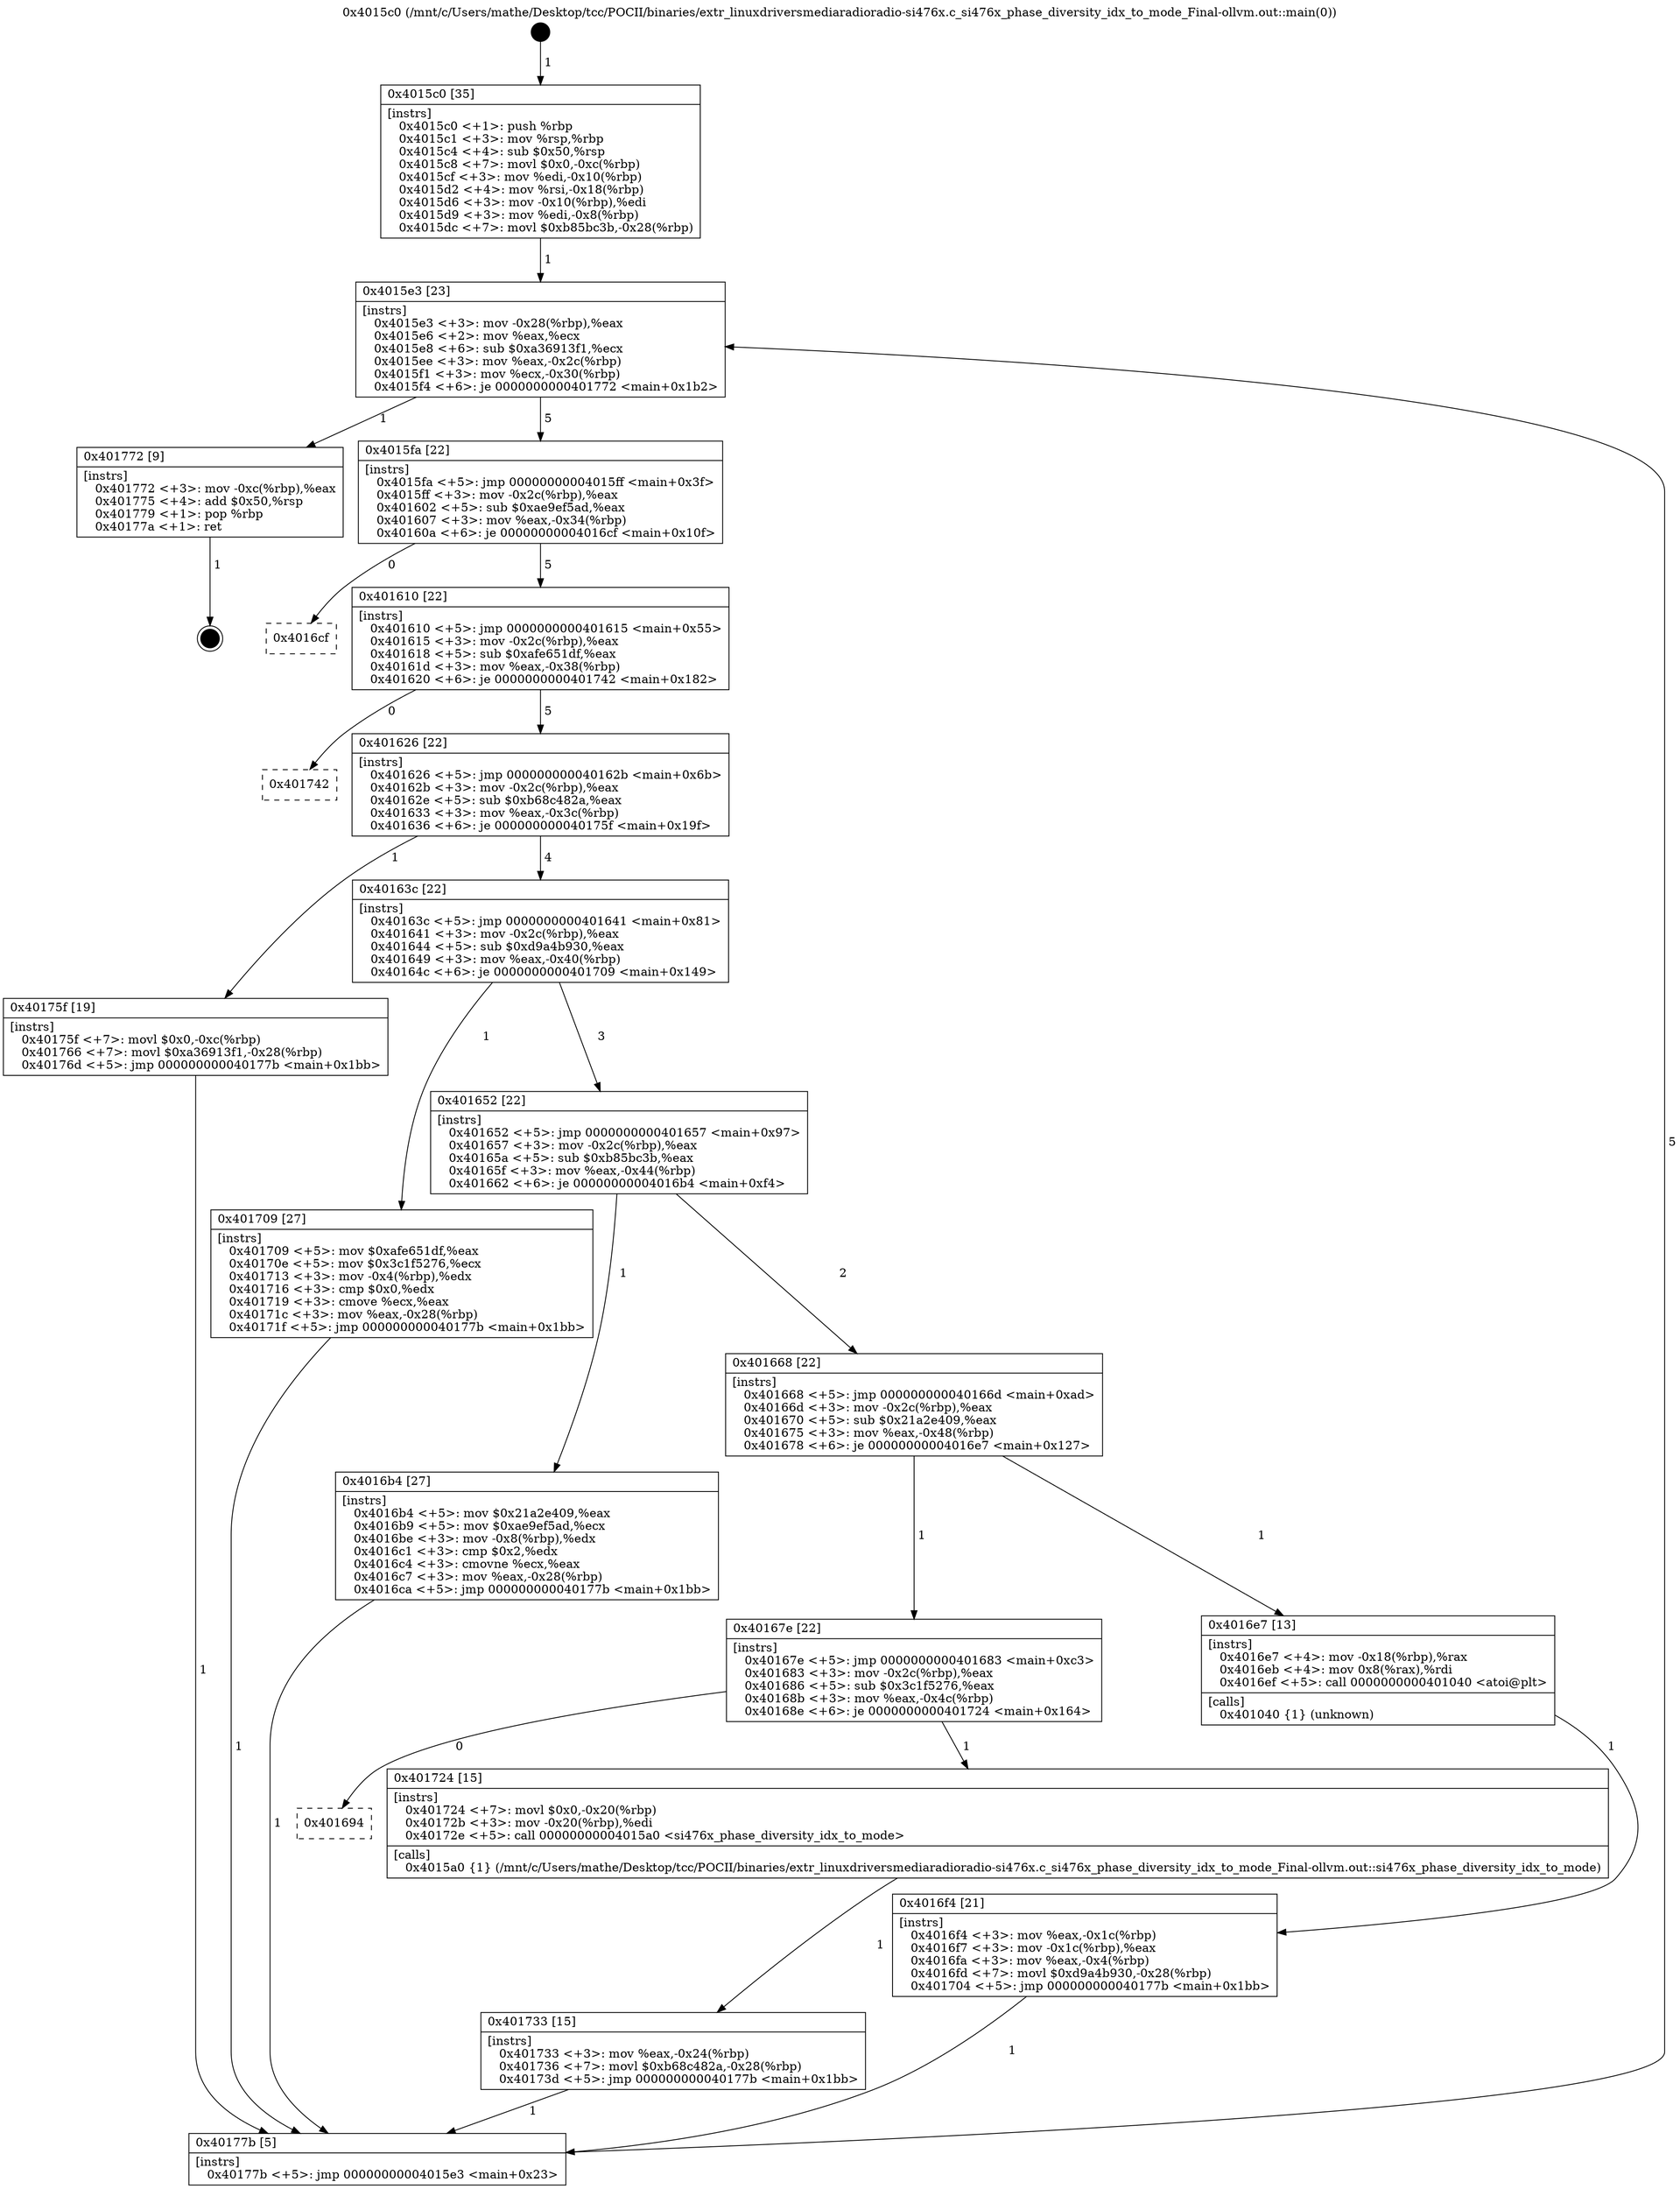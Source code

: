 digraph "0x4015c0" {
  label = "0x4015c0 (/mnt/c/Users/mathe/Desktop/tcc/POCII/binaries/extr_linuxdriversmediaradioradio-si476x.c_si476x_phase_diversity_idx_to_mode_Final-ollvm.out::main(0))"
  labelloc = "t"
  node[shape=record]

  Entry [label="",width=0.3,height=0.3,shape=circle,fillcolor=black,style=filled]
  "0x4015e3" [label="{
     0x4015e3 [23]\l
     | [instrs]\l
     &nbsp;&nbsp;0x4015e3 \<+3\>: mov -0x28(%rbp),%eax\l
     &nbsp;&nbsp;0x4015e6 \<+2\>: mov %eax,%ecx\l
     &nbsp;&nbsp;0x4015e8 \<+6\>: sub $0xa36913f1,%ecx\l
     &nbsp;&nbsp;0x4015ee \<+3\>: mov %eax,-0x2c(%rbp)\l
     &nbsp;&nbsp;0x4015f1 \<+3\>: mov %ecx,-0x30(%rbp)\l
     &nbsp;&nbsp;0x4015f4 \<+6\>: je 0000000000401772 \<main+0x1b2\>\l
  }"]
  "0x401772" [label="{
     0x401772 [9]\l
     | [instrs]\l
     &nbsp;&nbsp;0x401772 \<+3\>: mov -0xc(%rbp),%eax\l
     &nbsp;&nbsp;0x401775 \<+4\>: add $0x50,%rsp\l
     &nbsp;&nbsp;0x401779 \<+1\>: pop %rbp\l
     &nbsp;&nbsp;0x40177a \<+1\>: ret\l
  }"]
  "0x4015fa" [label="{
     0x4015fa [22]\l
     | [instrs]\l
     &nbsp;&nbsp;0x4015fa \<+5\>: jmp 00000000004015ff \<main+0x3f\>\l
     &nbsp;&nbsp;0x4015ff \<+3\>: mov -0x2c(%rbp),%eax\l
     &nbsp;&nbsp;0x401602 \<+5\>: sub $0xae9ef5ad,%eax\l
     &nbsp;&nbsp;0x401607 \<+3\>: mov %eax,-0x34(%rbp)\l
     &nbsp;&nbsp;0x40160a \<+6\>: je 00000000004016cf \<main+0x10f\>\l
  }"]
  Exit [label="",width=0.3,height=0.3,shape=circle,fillcolor=black,style=filled,peripheries=2]
  "0x4016cf" [label="{
     0x4016cf\l
  }", style=dashed]
  "0x401610" [label="{
     0x401610 [22]\l
     | [instrs]\l
     &nbsp;&nbsp;0x401610 \<+5\>: jmp 0000000000401615 \<main+0x55\>\l
     &nbsp;&nbsp;0x401615 \<+3\>: mov -0x2c(%rbp),%eax\l
     &nbsp;&nbsp;0x401618 \<+5\>: sub $0xafe651df,%eax\l
     &nbsp;&nbsp;0x40161d \<+3\>: mov %eax,-0x38(%rbp)\l
     &nbsp;&nbsp;0x401620 \<+6\>: je 0000000000401742 \<main+0x182\>\l
  }"]
  "0x401733" [label="{
     0x401733 [15]\l
     | [instrs]\l
     &nbsp;&nbsp;0x401733 \<+3\>: mov %eax,-0x24(%rbp)\l
     &nbsp;&nbsp;0x401736 \<+7\>: movl $0xb68c482a,-0x28(%rbp)\l
     &nbsp;&nbsp;0x40173d \<+5\>: jmp 000000000040177b \<main+0x1bb\>\l
  }"]
  "0x401742" [label="{
     0x401742\l
  }", style=dashed]
  "0x401626" [label="{
     0x401626 [22]\l
     | [instrs]\l
     &nbsp;&nbsp;0x401626 \<+5\>: jmp 000000000040162b \<main+0x6b\>\l
     &nbsp;&nbsp;0x40162b \<+3\>: mov -0x2c(%rbp),%eax\l
     &nbsp;&nbsp;0x40162e \<+5\>: sub $0xb68c482a,%eax\l
     &nbsp;&nbsp;0x401633 \<+3\>: mov %eax,-0x3c(%rbp)\l
     &nbsp;&nbsp;0x401636 \<+6\>: je 000000000040175f \<main+0x19f\>\l
  }"]
  "0x401694" [label="{
     0x401694\l
  }", style=dashed]
  "0x40175f" [label="{
     0x40175f [19]\l
     | [instrs]\l
     &nbsp;&nbsp;0x40175f \<+7\>: movl $0x0,-0xc(%rbp)\l
     &nbsp;&nbsp;0x401766 \<+7\>: movl $0xa36913f1,-0x28(%rbp)\l
     &nbsp;&nbsp;0x40176d \<+5\>: jmp 000000000040177b \<main+0x1bb\>\l
  }"]
  "0x40163c" [label="{
     0x40163c [22]\l
     | [instrs]\l
     &nbsp;&nbsp;0x40163c \<+5\>: jmp 0000000000401641 \<main+0x81\>\l
     &nbsp;&nbsp;0x401641 \<+3\>: mov -0x2c(%rbp),%eax\l
     &nbsp;&nbsp;0x401644 \<+5\>: sub $0xd9a4b930,%eax\l
     &nbsp;&nbsp;0x401649 \<+3\>: mov %eax,-0x40(%rbp)\l
     &nbsp;&nbsp;0x40164c \<+6\>: je 0000000000401709 \<main+0x149\>\l
  }"]
  "0x401724" [label="{
     0x401724 [15]\l
     | [instrs]\l
     &nbsp;&nbsp;0x401724 \<+7\>: movl $0x0,-0x20(%rbp)\l
     &nbsp;&nbsp;0x40172b \<+3\>: mov -0x20(%rbp),%edi\l
     &nbsp;&nbsp;0x40172e \<+5\>: call 00000000004015a0 \<si476x_phase_diversity_idx_to_mode\>\l
     | [calls]\l
     &nbsp;&nbsp;0x4015a0 \{1\} (/mnt/c/Users/mathe/Desktop/tcc/POCII/binaries/extr_linuxdriversmediaradioradio-si476x.c_si476x_phase_diversity_idx_to_mode_Final-ollvm.out::si476x_phase_diversity_idx_to_mode)\l
  }"]
  "0x401709" [label="{
     0x401709 [27]\l
     | [instrs]\l
     &nbsp;&nbsp;0x401709 \<+5\>: mov $0xafe651df,%eax\l
     &nbsp;&nbsp;0x40170e \<+5\>: mov $0x3c1f5276,%ecx\l
     &nbsp;&nbsp;0x401713 \<+3\>: mov -0x4(%rbp),%edx\l
     &nbsp;&nbsp;0x401716 \<+3\>: cmp $0x0,%edx\l
     &nbsp;&nbsp;0x401719 \<+3\>: cmove %ecx,%eax\l
     &nbsp;&nbsp;0x40171c \<+3\>: mov %eax,-0x28(%rbp)\l
     &nbsp;&nbsp;0x40171f \<+5\>: jmp 000000000040177b \<main+0x1bb\>\l
  }"]
  "0x401652" [label="{
     0x401652 [22]\l
     | [instrs]\l
     &nbsp;&nbsp;0x401652 \<+5\>: jmp 0000000000401657 \<main+0x97\>\l
     &nbsp;&nbsp;0x401657 \<+3\>: mov -0x2c(%rbp),%eax\l
     &nbsp;&nbsp;0x40165a \<+5\>: sub $0xb85bc3b,%eax\l
     &nbsp;&nbsp;0x40165f \<+3\>: mov %eax,-0x44(%rbp)\l
     &nbsp;&nbsp;0x401662 \<+6\>: je 00000000004016b4 \<main+0xf4\>\l
  }"]
  "0x4016f4" [label="{
     0x4016f4 [21]\l
     | [instrs]\l
     &nbsp;&nbsp;0x4016f4 \<+3\>: mov %eax,-0x1c(%rbp)\l
     &nbsp;&nbsp;0x4016f7 \<+3\>: mov -0x1c(%rbp),%eax\l
     &nbsp;&nbsp;0x4016fa \<+3\>: mov %eax,-0x4(%rbp)\l
     &nbsp;&nbsp;0x4016fd \<+7\>: movl $0xd9a4b930,-0x28(%rbp)\l
     &nbsp;&nbsp;0x401704 \<+5\>: jmp 000000000040177b \<main+0x1bb\>\l
  }"]
  "0x4016b4" [label="{
     0x4016b4 [27]\l
     | [instrs]\l
     &nbsp;&nbsp;0x4016b4 \<+5\>: mov $0x21a2e409,%eax\l
     &nbsp;&nbsp;0x4016b9 \<+5\>: mov $0xae9ef5ad,%ecx\l
     &nbsp;&nbsp;0x4016be \<+3\>: mov -0x8(%rbp),%edx\l
     &nbsp;&nbsp;0x4016c1 \<+3\>: cmp $0x2,%edx\l
     &nbsp;&nbsp;0x4016c4 \<+3\>: cmovne %ecx,%eax\l
     &nbsp;&nbsp;0x4016c7 \<+3\>: mov %eax,-0x28(%rbp)\l
     &nbsp;&nbsp;0x4016ca \<+5\>: jmp 000000000040177b \<main+0x1bb\>\l
  }"]
  "0x401668" [label="{
     0x401668 [22]\l
     | [instrs]\l
     &nbsp;&nbsp;0x401668 \<+5\>: jmp 000000000040166d \<main+0xad\>\l
     &nbsp;&nbsp;0x40166d \<+3\>: mov -0x2c(%rbp),%eax\l
     &nbsp;&nbsp;0x401670 \<+5\>: sub $0x21a2e409,%eax\l
     &nbsp;&nbsp;0x401675 \<+3\>: mov %eax,-0x48(%rbp)\l
     &nbsp;&nbsp;0x401678 \<+6\>: je 00000000004016e7 \<main+0x127\>\l
  }"]
  "0x40177b" [label="{
     0x40177b [5]\l
     | [instrs]\l
     &nbsp;&nbsp;0x40177b \<+5\>: jmp 00000000004015e3 \<main+0x23\>\l
  }"]
  "0x4015c0" [label="{
     0x4015c0 [35]\l
     | [instrs]\l
     &nbsp;&nbsp;0x4015c0 \<+1\>: push %rbp\l
     &nbsp;&nbsp;0x4015c1 \<+3\>: mov %rsp,%rbp\l
     &nbsp;&nbsp;0x4015c4 \<+4\>: sub $0x50,%rsp\l
     &nbsp;&nbsp;0x4015c8 \<+7\>: movl $0x0,-0xc(%rbp)\l
     &nbsp;&nbsp;0x4015cf \<+3\>: mov %edi,-0x10(%rbp)\l
     &nbsp;&nbsp;0x4015d2 \<+4\>: mov %rsi,-0x18(%rbp)\l
     &nbsp;&nbsp;0x4015d6 \<+3\>: mov -0x10(%rbp),%edi\l
     &nbsp;&nbsp;0x4015d9 \<+3\>: mov %edi,-0x8(%rbp)\l
     &nbsp;&nbsp;0x4015dc \<+7\>: movl $0xb85bc3b,-0x28(%rbp)\l
  }"]
  "0x40167e" [label="{
     0x40167e [22]\l
     | [instrs]\l
     &nbsp;&nbsp;0x40167e \<+5\>: jmp 0000000000401683 \<main+0xc3\>\l
     &nbsp;&nbsp;0x401683 \<+3\>: mov -0x2c(%rbp),%eax\l
     &nbsp;&nbsp;0x401686 \<+5\>: sub $0x3c1f5276,%eax\l
     &nbsp;&nbsp;0x40168b \<+3\>: mov %eax,-0x4c(%rbp)\l
     &nbsp;&nbsp;0x40168e \<+6\>: je 0000000000401724 \<main+0x164\>\l
  }"]
  "0x4016e7" [label="{
     0x4016e7 [13]\l
     | [instrs]\l
     &nbsp;&nbsp;0x4016e7 \<+4\>: mov -0x18(%rbp),%rax\l
     &nbsp;&nbsp;0x4016eb \<+4\>: mov 0x8(%rax),%rdi\l
     &nbsp;&nbsp;0x4016ef \<+5\>: call 0000000000401040 \<atoi@plt\>\l
     | [calls]\l
     &nbsp;&nbsp;0x401040 \{1\} (unknown)\l
  }"]
  Entry -> "0x4015c0" [label=" 1"]
  "0x4015e3" -> "0x401772" [label=" 1"]
  "0x4015e3" -> "0x4015fa" [label=" 5"]
  "0x401772" -> Exit [label=" 1"]
  "0x4015fa" -> "0x4016cf" [label=" 0"]
  "0x4015fa" -> "0x401610" [label=" 5"]
  "0x40175f" -> "0x40177b" [label=" 1"]
  "0x401610" -> "0x401742" [label=" 0"]
  "0x401610" -> "0x401626" [label=" 5"]
  "0x401733" -> "0x40177b" [label=" 1"]
  "0x401626" -> "0x40175f" [label=" 1"]
  "0x401626" -> "0x40163c" [label=" 4"]
  "0x401724" -> "0x401733" [label=" 1"]
  "0x40163c" -> "0x401709" [label=" 1"]
  "0x40163c" -> "0x401652" [label=" 3"]
  "0x40167e" -> "0x401694" [label=" 0"]
  "0x401652" -> "0x4016b4" [label=" 1"]
  "0x401652" -> "0x401668" [label=" 2"]
  "0x4016b4" -> "0x40177b" [label=" 1"]
  "0x4015c0" -> "0x4015e3" [label=" 1"]
  "0x40177b" -> "0x4015e3" [label=" 5"]
  "0x40167e" -> "0x401724" [label=" 1"]
  "0x401668" -> "0x4016e7" [label=" 1"]
  "0x401668" -> "0x40167e" [label=" 1"]
  "0x4016e7" -> "0x4016f4" [label=" 1"]
  "0x4016f4" -> "0x40177b" [label=" 1"]
  "0x401709" -> "0x40177b" [label=" 1"]
}
